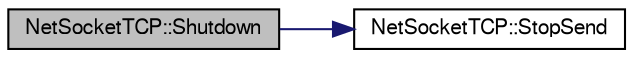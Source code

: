digraph G
{
  edge [fontname="FreeSans",fontsize="10",labelfontname="FreeSans",labelfontsize="10"];
  node [fontname="FreeSans",fontsize="10",shape=record];
  rankdir=LR;
  Node1 [label="NetSocketTCP::Shutdown",height=0.2,width=0.4,color="black", fillcolor="grey75", style="filled" fontcolor="black"];
  Node1 -> Node2 [color="midnightblue",fontsize="10",style="solid"];
  Node2 [label="NetSocketTCP::StopSend",height=0.2,width=0.4,color="black", fillcolor="white", style="filled",URL="$class_net_socket_t_c_p.html#a71e478845fc449fc9fccaa098db37c50"];
}

